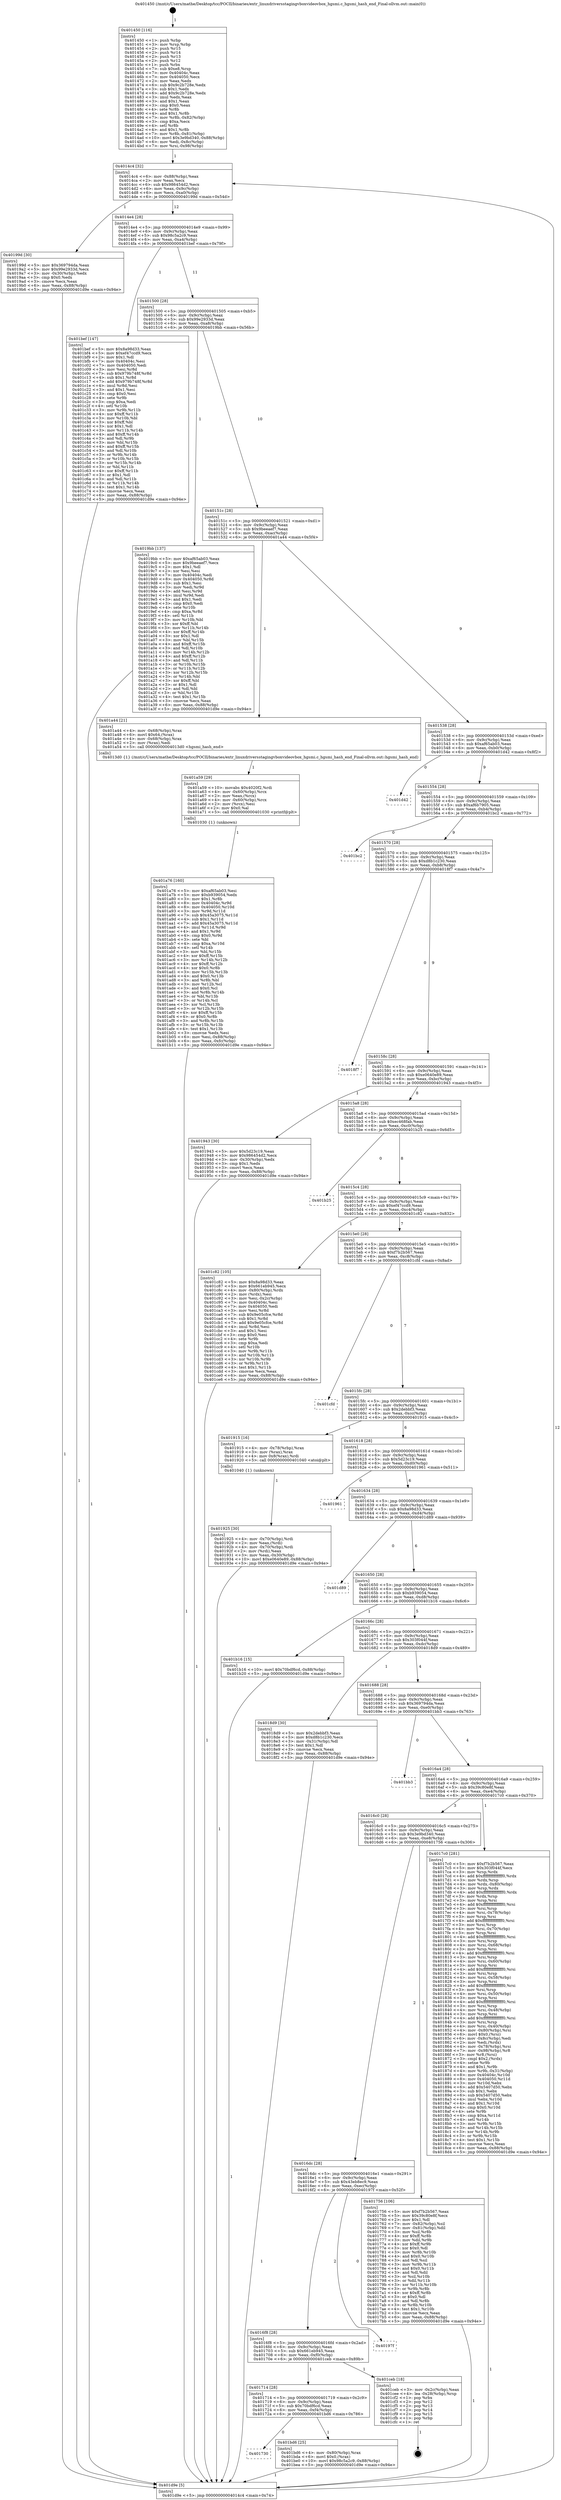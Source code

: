 digraph "0x401450" {
  label = "0x401450 (/mnt/c/Users/mathe/Desktop/tcc/POCII/binaries/extr_linuxdriversstagingvboxvideovbox_hgsmi.c_hgsmi_hash_end_Final-ollvm.out::main(0))"
  labelloc = "t"
  node[shape=record]

  Entry [label="",width=0.3,height=0.3,shape=circle,fillcolor=black,style=filled]
  "0x4014c4" [label="{
     0x4014c4 [32]\l
     | [instrs]\l
     &nbsp;&nbsp;0x4014c4 \<+6\>: mov -0x88(%rbp),%eax\l
     &nbsp;&nbsp;0x4014ca \<+2\>: mov %eax,%ecx\l
     &nbsp;&nbsp;0x4014cc \<+6\>: sub $0x986454d2,%ecx\l
     &nbsp;&nbsp;0x4014d2 \<+6\>: mov %eax,-0x9c(%rbp)\l
     &nbsp;&nbsp;0x4014d8 \<+6\>: mov %ecx,-0xa0(%rbp)\l
     &nbsp;&nbsp;0x4014de \<+6\>: je 000000000040199d \<main+0x54d\>\l
  }"]
  "0x40199d" [label="{
     0x40199d [30]\l
     | [instrs]\l
     &nbsp;&nbsp;0x40199d \<+5\>: mov $0x369794da,%eax\l
     &nbsp;&nbsp;0x4019a2 \<+5\>: mov $0x99e2933d,%ecx\l
     &nbsp;&nbsp;0x4019a7 \<+3\>: mov -0x30(%rbp),%edx\l
     &nbsp;&nbsp;0x4019aa \<+3\>: cmp $0x0,%edx\l
     &nbsp;&nbsp;0x4019ad \<+3\>: cmove %ecx,%eax\l
     &nbsp;&nbsp;0x4019b0 \<+6\>: mov %eax,-0x88(%rbp)\l
     &nbsp;&nbsp;0x4019b6 \<+5\>: jmp 0000000000401d9e \<main+0x94e\>\l
  }"]
  "0x4014e4" [label="{
     0x4014e4 [28]\l
     | [instrs]\l
     &nbsp;&nbsp;0x4014e4 \<+5\>: jmp 00000000004014e9 \<main+0x99\>\l
     &nbsp;&nbsp;0x4014e9 \<+6\>: mov -0x9c(%rbp),%eax\l
     &nbsp;&nbsp;0x4014ef \<+5\>: sub $0x98c5a2c9,%eax\l
     &nbsp;&nbsp;0x4014f4 \<+6\>: mov %eax,-0xa4(%rbp)\l
     &nbsp;&nbsp;0x4014fa \<+6\>: je 0000000000401bef \<main+0x79f\>\l
  }"]
  Exit [label="",width=0.3,height=0.3,shape=circle,fillcolor=black,style=filled,peripheries=2]
  "0x401bef" [label="{
     0x401bef [147]\l
     | [instrs]\l
     &nbsp;&nbsp;0x401bef \<+5\>: mov $0x8a98d33,%eax\l
     &nbsp;&nbsp;0x401bf4 \<+5\>: mov $0xef47ccd9,%ecx\l
     &nbsp;&nbsp;0x401bf9 \<+2\>: mov $0x1,%dl\l
     &nbsp;&nbsp;0x401bfb \<+7\>: mov 0x40404c,%esi\l
     &nbsp;&nbsp;0x401c02 \<+7\>: mov 0x404050,%edi\l
     &nbsp;&nbsp;0x401c09 \<+3\>: mov %esi,%r8d\l
     &nbsp;&nbsp;0x401c0c \<+7\>: sub $0x979b748f,%r8d\l
     &nbsp;&nbsp;0x401c13 \<+4\>: sub $0x1,%r8d\l
     &nbsp;&nbsp;0x401c17 \<+7\>: add $0x979b748f,%r8d\l
     &nbsp;&nbsp;0x401c1e \<+4\>: imul %r8d,%esi\l
     &nbsp;&nbsp;0x401c22 \<+3\>: and $0x1,%esi\l
     &nbsp;&nbsp;0x401c25 \<+3\>: cmp $0x0,%esi\l
     &nbsp;&nbsp;0x401c28 \<+4\>: sete %r9b\l
     &nbsp;&nbsp;0x401c2c \<+3\>: cmp $0xa,%edi\l
     &nbsp;&nbsp;0x401c2f \<+4\>: setl %r10b\l
     &nbsp;&nbsp;0x401c33 \<+3\>: mov %r9b,%r11b\l
     &nbsp;&nbsp;0x401c36 \<+4\>: xor $0xff,%r11b\l
     &nbsp;&nbsp;0x401c3a \<+3\>: mov %r10b,%bl\l
     &nbsp;&nbsp;0x401c3d \<+3\>: xor $0xff,%bl\l
     &nbsp;&nbsp;0x401c40 \<+3\>: xor $0x1,%dl\l
     &nbsp;&nbsp;0x401c43 \<+3\>: mov %r11b,%r14b\l
     &nbsp;&nbsp;0x401c46 \<+4\>: and $0xff,%r14b\l
     &nbsp;&nbsp;0x401c4a \<+3\>: and %dl,%r9b\l
     &nbsp;&nbsp;0x401c4d \<+3\>: mov %bl,%r15b\l
     &nbsp;&nbsp;0x401c50 \<+4\>: and $0xff,%r15b\l
     &nbsp;&nbsp;0x401c54 \<+3\>: and %dl,%r10b\l
     &nbsp;&nbsp;0x401c57 \<+3\>: or %r9b,%r14b\l
     &nbsp;&nbsp;0x401c5a \<+3\>: or %r10b,%r15b\l
     &nbsp;&nbsp;0x401c5d \<+3\>: xor %r15b,%r14b\l
     &nbsp;&nbsp;0x401c60 \<+3\>: or %bl,%r11b\l
     &nbsp;&nbsp;0x401c63 \<+4\>: xor $0xff,%r11b\l
     &nbsp;&nbsp;0x401c67 \<+3\>: or $0x1,%dl\l
     &nbsp;&nbsp;0x401c6a \<+3\>: and %dl,%r11b\l
     &nbsp;&nbsp;0x401c6d \<+3\>: or %r11b,%r14b\l
     &nbsp;&nbsp;0x401c70 \<+4\>: test $0x1,%r14b\l
     &nbsp;&nbsp;0x401c74 \<+3\>: cmovne %ecx,%eax\l
     &nbsp;&nbsp;0x401c77 \<+6\>: mov %eax,-0x88(%rbp)\l
     &nbsp;&nbsp;0x401c7d \<+5\>: jmp 0000000000401d9e \<main+0x94e\>\l
  }"]
  "0x401500" [label="{
     0x401500 [28]\l
     | [instrs]\l
     &nbsp;&nbsp;0x401500 \<+5\>: jmp 0000000000401505 \<main+0xb5\>\l
     &nbsp;&nbsp;0x401505 \<+6\>: mov -0x9c(%rbp),%eax\l
     &nbsp;&nbsp;0x40150b \<+5\>: sub $0x99e2933d,%eax\l
     &nbsp;&nbsp;0x401510 \<+6\>: mov %eax,-0xa8(%rbp)\l
     &nbsp;&nbsp;0x401516 \<+6\>: je 00000000004019bb \<main+0x56b\>\l
  }"]
  "0x401730" [label="{
     0x401730\l
  }", style=dashed]
  "0x4019bb" [label="{
     0x4019bb [137]\l
     | [instrs]\l
     &nbsp;&nbsp;0x4019bb \<+5\>: mov $0xaf65ab03,%eax\l
     &nbsp;&nbsp;0x4019c0 \<+5\>: mov $0x9beeaef7,%ecx\l
     &nbsp;&nbsp;0x4019c5 \<+2\>: mov $0x1,%dl\l
     &nbsp;&nbsp;0x4019c7 \<+2\>: xor %esi,%esi\l
     &nbsp;&nbsp;0x4019c9 \<+7\>: mov 0x40404c,%edi\l
     &nbsp;&nbsp;0x4019d0 \<+8\>: mov 0x404050,%r8d\l
     &nbsp;&nbsp;0x4019d8 \<+3\>: sub $0x1,%esi\l
     &nbsp;&nbsp;0x4019db \<+3\>: mov %edi,%r9d\l
     &nbsp;&nbsp;0x4019de \<+3\>: add %esi,%r9d\l
     &nbsp;&nbsp;0x4019e1 \<+4\>: imul %r9d,%edi\l
     &nbsp;&nbsp;0x4019e5 \<+3\>: and $0x1,%edi\l
     &nbsp;&nbsp;0x4019e8 \<+3\>: cmp $0x0,%edi\l
     &nbsp;&nbsp;0x4019eb \<+4\>: sete %r10b\l
     &nbsp;&nbsp;0x4019ef \<+4\>: cmp $0xa,%r8d\l
     &nbsp;&nbsp;0x4019f3 \<+4\>: setl %r11b\l
     &nbsp;&nbsp;0x4019f7 \<+3\>: mov %r10b,%bl\l
     &nbsp;&nbsp;0x4019fa \<+3\>: xor $0xff,%bl\l
     &nbsp;&nbsp;0x4019fd \<+3\>: mov %r11b,%r14b\l
     &nbsp;&nbsp;0x401a00 \<+4\>: xor $0xff,%r14b\l
     &nbsp;&nbsp;0x401a04 \<+3\>: xor $0x1,%dl\l
     &nbsp;&nbsp;0x401a07 \<+3\>: mov %bl,%r15b\l
     &nbsp;&nbsp;0x401a0a \<+4\>: and $0xff,%r15b\l
     &nbsp;&nbsp;0x401a0e \<+3\>: and %dl,%r10b\l
     &nbsp;&nbsp;0x401a11 \<+3\>: mov %r14b,%r12b\l
     &nbsp;&nbsp;0x401a14 \<+4\>: and $0xff,%r12b\l
     &nbsp;&nbsp;0x401a18 \<+3\>: and %dl,%r11b\l
     &nbsp;&nbsp;0x401a1b \<+3\>: or %r10b,%r15b\l
     &nbsp;&nbsp;0x401a1e \<+3\>: or %r11b,%r12b\l
     &nbsp;&nbsp;0x401a21 \<+3\>: xor %r12b,%r15b\l
     &nbsp;&nbsp;0x401a24 \<+3\>: or %r14b,%bl\l
     &nbsp;&nbsp;0x401a27 \<+3\>: xor $0xff,%bl\l
     &nbsp;&nbsp;0x401a2a \<+3\>: or $0x1,%dl\l
     &nbsp;&nbsp;0x401a2d \<+2\>: and %dl,%bl\l
     &nbsp;&nbsp;0x401a2f \<+3\>: or %bl,%r15b\l
     &nbsp;&nbsp;0x401a32 \<+4\>: test $0x1,%r15b\l
     &nbsp;&nbsp;0x401a36 \<+3\>: cmovne %ecx,%eax\l
     &nbsp;&nbsp;0x401a39 \<+6\>: mov %eax,-0x88(%rbp)\l
     &nbsp;&nbsp;0x401a3f \<+5\>: jmp 0000000000401d9e \<main+0x94e\>\l
  }"]
  "0x40151c" [label="{
     0x40151c [28]\l
     | [instrs]\l
     &nbsp;&nbsp;0x40151c \<+5\>: jmp 0000000000401521 \<main+0xd1\>\l
     &nbsp;&nbsp;0x401521 \<+6\>: mov -0x9c(%rbp),%eax\l
     &nbsp;&nbsp;0x401527 \<+5\>: sub $0x9beeaef7,%eax\l
     &nbsp;&nbsp;0x40152c \<+6\>: mov %eax,-0xac(%rbp)\l
     &nbsp;&nbsp;0x401532 \<+6\>: je 0000000000401a44 \<main+0x5f4\>\l
  }"]
  "0x401bd6" [label="{
     0x401bd6 [25]\l
     | [instrs]\l
     &nbsp;&nbsp;0x401bd6 \<+4\>: mov -0x80(%rbp),%rax\l
     &nbsp;&nbsp;0x401bda \<+6\>: movl $0x0,(%rax)\l
     &nbsp;&nbsp;0x401be0 \<+10\>: movl $0x98c5a2c9,-0x88(%rbp)\l
     &nbsp;&nbsp;0x401bea \<+5\>: jmp 0000000000401d9e \<main+0x94e\>\l
  }"]
  "0x401a44" [label="{
     0x401a44 [21]\l
     | [instrs]\l
     &nbsp;&nbsp;0x401a44 \<+4\>: mov -0x68(%rbp),%rax\l
     &nbsp;&nbsp;0x401a48 \<+6\>: movl $0x64,(%rax)\l
     &nbsp;&nbsp;0x401a4e \<+4\>: mov -0x68(%rbp),%rax\l
     &nbsp;&nbsp;0x401a52 \<+2\>: mov (%rax),%edi\l
     &nbsp;&nbsp;0x401a54 \<+5\>: call 00000000004013d0 \<hgsmi_hash_end\>\l
     | [calls]\l
     &nbsp;&nbsp;0x4013d0 \{1\} (/mnt/c/Users/mathe/Desktop/tcc/POCII/binaries/extr_linuxdriversstagingvboxvideovbox_hgsmi.c_hgsmi_hash_end_Final-ollvm.out::hgsmi_hash_end)\l
  }"]
  "0x401538" [label="{
     0x401538 [28]\l
     | [instrs]\l
     &nbsp;&nbsp;0x401538 \<+5\>: jmp 000000000040153d \<main+0xed\>\l
     &nbsp;&nbsp;0x40153d \<+6\>: mov -0x9c(%rbp),%eax\l
     &nbsp;&nbsp;0x401543 \<+5\>: sub $0xaf65ab03,%eax\l
     &nbsp;&nbsp;0x401548 \<+6\>: mov %eax,-0xb0(%rbp)\l
     &nbsp;&nbsp;0x40154e \<+6\>: je 0000000000401d42 \<main+0x8f2\>\l
  }"]
  "0x401714" [label="{
     0x401714 [28]\l
     | [instrs]\l
     &nbsp;&nbsp;0x401714 \<+5\>: jmp 0000000000401719 \<main+0x2c9\>\l
     &nbsp;&nbsp;0x401719 \<+6\>: mov -0x9c(%rbp),%eax\l
     &nbsp;&nbsp;0x40171f \<+5\>: sub $0x70bdf6cd,%eax\l
     &nbsp;&nbsp;0x401724 \<+6\>: mov %eax,-0xf4(%rbp)\l
     &nbsp;&nbsp;0x40172a \<+6\>: je 0000000000401bd6 \<main+0x786\>\l
  }"]
  "0x401d42" [label="{
     0x401d42\l
  }", style=dashed]
  "0x401554" [label="{
     0x401554 [28]\l
     | [instrs]\l
     &nbsp;&nbsp;0x401554 \<+5\>: jmp 0000000000401559 \<main+0x109\>\l
     &nbsp;&nbsp;0x401559 \<+6\>: mov -0x9c(%rbp),%eax\l
     &nbsp;&nbsp;0x40155f \<+5\>: sub $0xaf6b7905,%eax\l
     &nbsp;&nbsp;0x401564 \<+6\>: mov %eax,-0xb4(%rbp)\l
     &nbsp;&nbsp;0x40156a \<+6\>: je 0000000000401bc2 \<main+0x772\>\l
  }"]
  "0x401ceb" [label="{
     0x401ceb [18]\l
     | [instrs]\l
     &nbsp;&nbsp;0x401ceb \<+3\>: mov -0x2c(%rbp),%eax\l
     &nbsp;&nbsp;0x401cee \<+4\>: lea -0x28(%rbp),%rsp\l
     &nbsp;&nbsp;0x401cf2 \<+1\>: pop %rbx\l
     &nbsp;&nbsp;0x401cf3 \<+2\>: pop %r12\l
     &nbsp;&nbsp;0x401cf5 \<+2\>: pop %r13\l
     &nbsp;&nbsp;0x401cf7 \<+2\>: pop %r14\l
     &nbsp;&nbsp;0x401cf9 \<+2\>: pop %r15\l
     &nbsp;&nbsp;0x401cfb \<+1\>: pop %rbp\l
     &nbsp;&nbsp;0x401cfc \<+1\>: ret\l
  }"]
  "0x401bc2" [label="{
     0x401bc2\l
  }", style=dashed]
  "0x401570" [label="{
     0x401570 [28]\l
     | [instrs]\l
     &nbsp;&nbsp;0x401570 \<+5\>: jmp 0000000000401575 \<main+0x125\>\l
     &nbsp;&nbsp;0x401575 \<+6\>: mov -0x9c(%rbp),%eax\l
     &nbsp;&nbsp;0x40157b \<+5\>: sub $0xd8b1c230,%eax\l
     &nbsp;&nbsp;0x401580 \<+6\>: mov %eax,-0xb8(%rbp)\l
     &nbsp;&nbsp;0x401586 \<+6\>: je 00000000004018f7 \<main+0x4a7\>\l
  }"]
  "0x4016f8" [label="{
     0x4016f8 [28]\l
     | [instrs]\l
     &nbsp;&nbsp;0x4016f8 \<+5\>: jmp 00000000004016fd \<main+0x2ad\>\l
     &nbsp;&nbsp;0x4016fd \<+6\>: mov -0x9c(%rbp),%eax\l
     &nbsp;&nbsp;0x401703 \<+5\>: sub $0x661eb945,%eax\l
     &nbsp;&nbsp;0x401708 \<+6\>: mov %eax,-0xf0(%rbp)\l
     &nbsp;&nbsp;0x40170e \<+6\>: je 0000000000401ceb \<main+0x89b\>\l
  }"]
  "0x4018f7" [label="{
     0x4018f7\l
  }", style=dashed]
  "0x40158c" [label="{
     0x40158c [28]\l
     | [instrs]\l
     &nbsp;&nbsp;0x40158c \<+5\>: jmp 0000000000401591 \<main+0x141\>\l
     &nbsp;&nbsp;0x401591 \<+6\>: mov -0x9c(%rbp),%eax\l
     &nbsp;&nbsp;0x401597 \<+5\>: sub $0xe0640e89,%eax\l
     &nbsp;&nbsp;0x40159c \<+6\>: mov %eax,-0xbc(%rbp)\l
     &nbsp;&nbsp;0x4015a2 \<+6\>: je 0000000000401943 \<main+0x4f3\>\l
  }"]
  "0x40197f" [label="{
     0x40197f\l
  }", style=dashed]
  "0x401943" [label="{
     0x401943 [30]\l
     | [instrs]\l
     &nbsp;&nbsp;0x401943 \<+5\>: mov $0x5d23c19,%eax\l
     &nbsp;&nbsp;0x401948 \<+5\>: mov $0x986454d2,%ecx\l
     &nbsp;&nbsp;0x40194d \<+3\>: mov -0x30(%rbp),%edx\l
     &nbsp;&nbsp;0x401950 \<+3\>: cmp $0x1,%edx\l
     &nbsp;&nbsp;0x401953 \<+3\>: cmovl %ecx,%eax\l
     &nbsp;&nbsp;0x401956 \<+6\>: mov %eax,-0x88(%rbp)\l
     &nbsp;&nbsp;0x40195c \<+5\>: jmp 0000000000401d9e \<main+0x94e\>\l
  }"]
  "0x4015a8" [label="{
     0x4015a8 [28]\l
     | [instrs]\l
     &nbsp;&nbsp;0x4015a8 \<+5\>: jmp 00000000004015ad \<main+0x15d\>\l
     &nbsp;&nbsp;0x4015ad \<+6\>: mov -0x9c(%rbp),%eax\l
     &nbsp;&nbsp;0x4015b3 \<+5\>: sub $0xec468fab,%eax\l
     &nbsp;&nbsp;0x4015b8 \<+6\>: mov %eax,-0xc0(%rbp)\l
     &nbsp;&nbsp;0x4015be \<+6\>: je 0000000000401b25 \<main+0x6d5\>\l
  }"]
  "0x401a76" [label="{
     0x401a76 [160]\l
     | [instrs]\l
     &nbsp;&nbsp;0x401a76 \<+5\>: mov $0xaf65ab03,%esi\l
     &nbsp;&nbsp;0x401a7b \<+5\>: mov $0xb939054,%edx\l
     &nbsp;&nbsp;0x401a80 \<+3\>: mov $0x1,%r8b\l
     &nbsp;&nbsp;0x401a83 \<+8\>: mov 0x40404c,%r9d\l
     &nbsp;&nbsp;0x401a8b \<+8\>: mov 0x404050,%r10d\l
     &nbsp;&nbsp;0x401a93 \<+3\>: mov %r9d,%r11d\l
     &nbsp;&nbsp;0x401a96 \<+7\>: sub $0x45a3075,%r11d\l
     &nbsp;&nbsp;0x401a9d \<+4\>: sub $0x1,%r11d\l
     &nbsp;&nbsp;0x401aa1 \<+7\>: add $0x45a3075,%r11d\l
     &nbsp;&nbsp;0x401aa8 \<+4\>: imul %r11d,%r9d\l
     &nbsp;&nbsp;0x401aac \<+4\>: and $0x1,%r9d\l
     &nbsp;&nbsp;0x401ab0 \<+4\>: cmp $0x0,%r9d\l
     &nbsp;&nbsp;0x401ab4 \<+3\>: sete %bl\l
     &nbsp;&nbsp;0x401ab7 \<+4\>: cmp $0xa,%r10d\l
     &nbsp;&nbsp;0x401abb \<+4\>: setl %r14b\l
     &nbsp;&nbsp;0x401abf \<+3\>: mov %bl,%r15b\l
     &nbsp;&nbsp;0x401ac2 \<+4\>: xor $0xff,%r15b\l
     &nbsp;&nbsp;0x401ac6 \<+3\>: mov %r14b,%r12b\l
     &nbsp;&nbsp;0x401ac9 \<+4\>: xor $0xff,%r12b\l
     &nbsp;&nbsp;0x401acd \<+4\>: xor $0x0,%r8b\l
     &nbsp;&nbsp;0x401ad1 \<+3\>: mov %r15b,%r13b\l
     &nbsp;&nbsp;0x401ad4 \<+4\>: and $0x0,%r13b\l
     &nbsp;&nbsp;0x401ad8 \<+3\>: and %r8b,%bl\l
     &nbsp;&nbsp;0x401adb \<+3\>: mov %r12b,%cl\l
     &nbsp;&nbsp;0x401ade \<+3\>: and $0x0,%cl\l
     &nbsp;&nbsp;0x401ae1 \<+3\>: and %r8b,%r14b\l
     &nbsp;&nbsp;0x401ae4 \<+3\>: or %bl,%r13b\l
     &nbsp;&nbsp;0x401ae7 \<+3\>: or %r14b,%cl\l
     &nbsp;&nbsp;0x401aea \<+3\>: xor %cl,%r13b\l
     &nbsp;&nbsp;0x401aed \<+3\>: or %r12b,%r15b\l
     &nbsp;&nbsp;0x401af0 \<+4\>: xor $0xff,%r15b\l
     &nbsp;&nbsp;0x401af4 \<+4\>: or $0x0,%r8b\l
     &nbsp;&nbsp;0x401af8 \<+3\>: and %r8b,%r15b\l
     &nbsp;&nbsp;0x401afb \<+3\>: or %r15b,%r13b\l
     &nbsp;&nbsp;0x401afe \<+4\>: test $0x1,%r13b\l
     &nbsp;&nbsp;0x401b02 \<+3\>: cmovne %edx,%esi\l
     &nbsp;&nbsp;0x401b05 \<+6\>: mov %esi,-0x88(%rbp)\l
     &nbsp;&nbsp;0x401b0b \<+6\>: mov %eax,-0xfc(%rbp)\l
     &nbsp;&nbsp;0x401b11 \<+5\>: jmp 0000000000401d9e \<main+0x94e\>\l
  }"]
  "0x401b25" [label="{
     0x401b25\l
  }", style=dashed]
  "0x4015c4" [label="{
     0x4015c4 [28]\l
     | [instrs]\l
     &nbsp;&nbsp;0x4015c4 \<+5\>: jmp 00000000004015c9 \<main+0x179\>\l
     &nbsp;&nbsp;0x4015c9 \<+6\>: mov -0x9c(%rbp),%eax\l
     &nbsp;&nbsp;0x4015cf \<+5\>: sub $0xef47ccd9,%eax\l
     &nbsp;&nbsp;0x4015d4 \<+6\>: mov %eax,-0xc4(%rbp)\l
     &nbsp;&nbsp;0x4015da \<+6\>: je 0000000000401c82 \<main+0x832\>\l
  }"]
  "0x401a59" [label="{
     0x401a59 [29]\l
     | [instrs]\l
     &nbsp;&nbsp;0x401a59 \<+10\>: movabs $0x4020f2,%rdi\l
     &nbsp;&nbsp;0x401a63 \<+4\>: mov -0x60(%rbp),%rcx\l
     &nbsp;&nbsp;0x401a67 \<+2\>: mov %eax,(%rcx)\l
     &nbsp;&nbsp;0x401a69 \<+4\>: mov -0x60(%rbp),%rcx\l
     &nbsp;&nbsp;0x401a6d \<+2\>: mov (%rcx),%esi\l
     &nbsp;&nbsp;0x401a6f \<+2\>: mov $0x0,%al\l
     &nbsp;&nbsp;0x401a71 \<+5\>: call 0000000000401030 \<printf@plt\>\l
     | [calls]\l
     &nbsp;&nbsp;0x401030 \{1\} (unknown)\l
  }"]
  "0x401c82" [label="{
     0x401c82 [105]\l
     | [instrs]\l
     &nbsp;&nbsp;0x401c82 \<+5\>: mov $0x8a98d33,%eax\l
     &nbsp;&nbsp;0x401c87 \<+5\>: mov $0x661eb945,%ecx\l
     &nbsp;&nbsp;0x401c8c \<+4\>: mov -0x80(%rbp),%rdx\l
     &nbsp;&nbsp;0x401c90 \<+2\>: mov (%rdx),%esi\l
     &nbsp;&nbsp;0x401c92 \<+3\>: mov %esi,-0x2c(%rbp)\l
     &nbsp;&nbsp;0x401c95 \<+7\>: mov 0x40404c,%esi\l
     &nbsp;&nbsp;0x401c9c \<+7\>: mov 0x404050,%edi\l
     &nbsp;&nbsp;0x401ca3 \<+3\>: mov %esi,%r8d\l
     &nbsp;&nbsp;0x401ca6 \<+7\>: sub $0x9e05cfce,%r8d\l
     &nbsp;&nbsp;0x401cad \<+4\>: sub $0x1,%r8d\l
     &nbsp;&nbsp;0x401cb1 \<+7\>: add $0x9e05cfce,%r8d\l
     &nbsp;&nbsp;0x401cb8 \<+4\>: imul %r8d,%esi\l
     &nbsp;&nbsp;0x401cbc \<+3\>: and $0x1,%esi\l
     &nbsp;&nbsp;0x401cbf \<+3\>: cmp $0x0,%esi\l
     &nbsp;&nbsp;0x401cc2 \<+4\>: sete %r9b\l
     &nbsp;&nbsp;0x401cc6 \<+3\>: cmp $0xa,%edi\l
     &nbsp;&nbsp;0x401cc9 \<+4\>: setl %r10b\l
     &nbsp;&nbsp;0x401ccd \<+3\>: mov %r9b,%r11b\l
     &nbsp;&nbsp;0x401cd0 \<+3\>: and %r10b,%r11b\l
     &nbsp;&nbsp;0x401cd3 \<+3\>: xor %r10b,%r9b\l
     &nbsp;&nbsp;0x401cd6 \<+3\>: or %r9b,%r11b\l
     &nbsp;&nbsp;0x401cd9 \<+4\>: test $0x1,%r11b\l
     &nbsp;&nbsp;0x401cdd \<+3\>: cmovne %ecx,%eax\l
     &nbsp;&nbsp;0x401ce0 \<+6\>: mov %eax,-0x88(%rbp)\l
     &nbsp;&nbsp;0x401ce6 \<+5\>: jmp 0000000000401d9e \<main+0x94e\>\l
  }"]
  "0x4015e0" [label="{
     0x4015e0 [28]\l
     | [instrs]\l
     &nbsp;&nbsp;0x4015e0 \<+5\>: jmp 00000000004015e5 \<main+0x195\>\l
     &nbsp;&nbsp;0x4015e5 \<+6\>: mov -0x9c(%rbp),%eax\l
     &nbsp;&nbsp;0x4015eb \<+5\>: sub $0xf7b2b567,%eax\l
     &nbsp;&nbsp;0x4015f0 \<+6\>: mov %eax,-0xc8(%rbp)\l
     &nbsp;&nbsp;0x4015f6 \<+6\>: je 0000000000401cfd \<main+0x8ad\>\l
  }"]
  "0x401925" [label="{
     0x401925 [30]\l
     | [instrs]\l
     &nbsp;&nbsp;0x401925 \<+4\>: mov -0x70(%rbp),%rdi\l
     &nbsp;&nbsp;0x401929 \<+2\>: mov %eax,(%rdi)\l
     &nbsp;&nbsp;0x40192b \<+4\>: mov -0x70(%rbp),%rdi\l
     &nbsp;&nbsp;0x40192f \<+2\>: mov (%rdi),%eax\l
     &nbsp;&nbsp;0x401931 \<+3\>: mov %eax,-0x30(%rbp)\l
     &nbsp;&nbsp;0x401934 \<+10\>: movl $0xe0640e89,-0x88(%rbp)\l
     &nbsp;&nbsp;0x40193e \<+5\>: jmp 0000000000401d9e \<main+0x94e\>\l
  }"]
  "0x401cfd" [label="{
     0x401cfd\l
  }", style=dashed]
  "0x4015fc" [label="{
     0x4015fc [28]\l
     | [instrs]\l
     &nbsp;&nbsp;0x4015fc \<+5\>: jmp 0000000000401601 \<main+0x1b1\>\l
     &nbsp;&nbsp;0x401601 \<+6\>: mov -0x9c(%rbp),%eax\l
     &nbsp;&nbsp;0x401607 \<+5\>: sub $0x2debbf3,%eax\l
     &nbsp;&nbsp;0x40160c \<+6\>: mov %eax,-0xcc(%rbp)\l
     &nbsp;&nbsp;0x401612 \<+6\>: je 0000000000401915 \<main+0x4c5\>\l
  }"]
  "0x401450" [label="{
     0x401450 [116]\l
     | [instrs]\l
     &nbsp;&nbsp;0x401450 \<+1\>: push %rbp\l
     &nbsp;&nbsp;0x401451 \<+3\>: mov %rsp,%rbp\l
     &nbsp;&nbsp;0x401454 \<+2\>: push %r15\l
     &nbsp;&nbsp;0x401456 \<+2\>: push %r14\l
     &nbsp;&nbsp;0x401458 \<+2\>: push %r13\l
     &nbsp;&nbsp;0x40145a \<+2\>: push %r12\l
     &nbsp;&nbsp;0x40145c \<+1\>: push %rbx\l
     &nbsp;&nbsp;0x40145d \<+7\>: sub $0xe8,%rsp\l
     &nbsp;&nbsp;0x401464 \<+7\>: mov 0x40404c,%eax\l
     &nbsp;&nbsp;0x40146b \<+7\>: mov 0x404050,%ecx\l
     &nbsp;&nbsp;0x401472 \<+2\>: mov %eax,%edx\l
     &nbsp;&nbsp;0x401474 \<+6\>: sub $0x9c2b728e,%edx\l
     &nbsp;&nbsp;0x40147a \<+3\>: sub $0x1,%edx\l
     &nbsp;&nbsp;0x40147d \<+6\>: add $0x9c2b728e,%edx\l
     &nbsp;&nbsp;0x401483 \<+3\>: imul %edx,%eax\l
     &nbsp;&nbsp;0x401486 \<+3\>: and $0x1,%eax\l
     &nbsp;&nbsp;0x401489 \<+3\>: cmp $0x0,%eax\l
     &nbsp;&nbsp;0x40148c \<+4\>: sete %r8b\l
     &nbsp;&nbsp;0x401490 \<+4\>: and $0x1,%r8b\l
     &nbsp;&nbsp;0x401494 \<+7\>: mov %r8b,-0x82(%rbp)\l
     &nbsp;&nbsp;0x40149b \<+3\>: cmp $0xa,%ecx\l
     &nbsp;&nbsp;0x40149e \<+4\>: setl %r8b\l
     &nbsp;&nbsp;0x4014a2 \<+4\>: and $0x1,%r8b\l
     &nbsp;&nbsp;0x4014a6 \<+7\>: mov %r8b,-0x81(%rbp)\l
     &nbsp;&nbsp;0x4014ad \<+10\>: movl $0x3e9bd340,-0x88(%rbp)\l
     &nbsp;&nbsp;0x4014b7 \<+6\>: mov %edi,-0x8c(%rbp)\l
     &nbsp;&nbsp;0x4014bd \<+7\>: mov %rsi,-0x98(%rbp)\l
  }"]
  "0x401915" [label="{
     0x401915 [16]\l
     | [instrs]\l
     &nbsp;&nbsp;0x401915 \<+4\>: mov -0x78(%rbp),%rax\l
     &nbsp;&nbsp;0x401919 \<+3\>: mov (%rax),%rax\l
     &nbsp;&nbsp;0x40191c \<+4\>: mov 0x8(%rax),%rdi\l
     &nbsp;&nbsp;0x401920 \<+5\>: call 0000000000401040 \<atoi@plt\>\l
     | [calls]\l
     &nbsp;&nbsp;0x401040 \{1\} (unknown)\l
  }"]
  "0x401618" [label="{
     0x401618 [28]\l
     | [instrs]\l
     &nbsp;&nbsp;0x401618 \<+5\>: jmp 000000000040161d \<main+0x1cd\>\l
     &nbsp;&nbsp;0x40161d \<+6\>: mov -0x9c(%rbp),%eax\l
     &nbsp;&nbsp;0x401623 \<+5\>: sub $0x5d23c19,%eax\l
     &nbsp;&nbsp;0x401628 \<+6\>: mov %eax,-0xd0(%rbp)\l
     &nbsp;&nbsp;0x40162e \<+6\>: je 0000000000401961 \<main+0x511\>\l
  }"]
  "0x401d9e" [label="{
     0x401d9e [5]\l
     | [instrs]\l
     &nbsp;&nbsp;0x401d9e \<+5\>: jmp 00000000004014c4 \<main+0x74\>\l
  }"]
  "0x401961" [label="{
     0x401961\l
  }", style=dashed]
  "0x401634" [label="{
     0x401634 [28]\l
     | [instrs]\l
     &nbsp;&nbsp;0x401634 \<+5\>: jmp 0000000000401639 \<main+0x1e9\>\l
     &nbsp;&nbsp;0x401639 \<+6\>: mov -0x9c(%rbp),%eax\l
     &nbsp;&nbsp;0x40163f \<+5\>: sub $0x8a98d33,%eax\l
     &nbsp;&nbsp;0x401644 \<+6\>: mov %eax,-0xd4(%rbp)\l
     &nbsp;&nbsp;0x40164a \<+6\>: je 0000000000401d89 \<main+0x939\>\l
  }"]
  "0x4016dc" [label="{
     0x4016dc [28]\l
     | [instrs]\l
     &nbsp;&nbsp;0x4016dc \<+5\>: jmp 00000000004016e1 \<main+0x291\>\l
     &nbsp;&nbsp;0x4016e1 \<+6\>: mov -0x9c(%rbp),%eax\l
     &nbsp;&nbsp;0x4016e7 \<+5\>: sub $0x43eb8ec9,%eax\l
     &nbsp;&nbsp;0x4016ec \<+6\>: mov %eax,-0xec(%rbp)\l
     &nbsp;&nbsp;0x4016f2 \<+6\>: je 000000000040197f \<main+0x52f\>\l
  }"]
  "0x401d89" [label="{
     0x401d89\l
  }", style=dashed]
  "0x401650" [label="{
     0x401650 [28]\l
     | [instrs]\l
     &nbsp;&nbsp;0x401650 \<+5\>: jmp 0000000000401655 \<main+0x205\>\l
     &nbsp;&nbsp;0x401655 \<+6\>: mov -0x9c(%rbp),%eax\l
     &nbsp;&nbsp;0x40165b \<+5\>: sub $0xb939054,%eax\l
     &nbsp;&nbsp;0x401660 \<+6\>: mov %eax,-0xd8(%rbp)\l
     &nbsp;&nbsp;0x401666 \<+6\>: je 0000000000401b16 \<main+0x6c6\>\l
  }"]
  "0x401756" [label="{
     0x401756 [106]\l
     | [instrs]\l
     &nbsp;&nbsp;0x401756 \<+5\>: mov $0xf7b2b567,%eax\l
     &nbsp;&nbsp;0x40175b \<+5\>: mov $0x39c80e8f,%ecx\l
     &nbsp;&nbsp;0x401760 \<+2\>: mov $0x1,%dl\l
     &nbsp;&nbsp;0x401762 \<+7\>: mov -0x82(%rbp),%sil\l
     &nbsp;&nbsp;0x401769 \<+7\>: mov -0x81(%rbp),%dil\l
     &nbsp;&nbsp;0x401770 \<+3\>: mov %sil,%r8b\l
     &nbsp;&nbsp;0x401773 \<+4\>: xor $0xff,%r8b\l
     &nbsp;&nbsp;0x401777 \<+3\>: mov %dil,%r9b\l
     &nbsp;&nbsp;0x40177a \<+4\>: xor $0xff,%r9b\l
     &nbsp;&nbsp;0x40177e \<+3\>: xor $0x0,%dl\l
     &nbsp;&nbsp;0x401781 \<+3\>: mov %r8b,%r10b\l
     &nbsp;&nbsp;0x401784 \<+4\>: and $0x0,%r10b\l
     &nbsp;&nbsp;0x401788 \<+3\>: and %dl,%sil\l
     &nbsp;&nbsp;0x40178b \<+3\>: mov %r9b,%r11b\l
     &nbsp;&nbsp;0x40178e \<+4\>: and $0x0,%r11b\l
     &nbsp;&nbsp;0x401792 \<+3\>: and %dl,%dil\l
     &nbsp;&nbsp;0x401795 \<+3\>: or %sil,%r10b\l
     &nbsp;&nbsp;0x401798 \<+3\>: or %dil,%r11b\l
     &nbsp;&nbsp;0x40179b \<+3\>: xor %r11b,%r10b\l
     &nbsp;&nbsp;0x40179e \<+3\>: or %r9b,%r8b\l
     &nbsp;&nbsp;0x4017a1 \<+4\>: xor $0xff,%r8b\l
     &nbsp;&nbsp;0x4017a5 \<+3\>: or $0x0,%dl\l
     &nbsp;&nbsp;0x4017a8 \<+3\>: and %dl,%r8b\l
     &nbsp;&nbsp;0x4017ab \<+3\>: or %r8b,%r10b\l
     &nbsp;&nbsp;0x4017ae \<+4\>: test $0x1,%r10b\l
     &nbsp;&nbsp;0x4017b2 \<+3\>: cmovne %ecx,%eax\l
     &nbsp;&nbsp;0x4017b5 \<+6\>: mov %eax,-0x88(%rbp)\l
     &nbsp;&nbsp;0x4017bb \<+5\>: jmp 0000000000401d9e \<main+0x94e\>\l
  }"]
  "0x401b16" [label="{
     0x401b16 [15]\l
     | [instrs]\l
     &nbsp;&nbsp;0x401b16 \<+10\>: movl $0x70bdf6cd,-0x88(%rbp)\l
     &nbsp;&nbsp;0x401b20 \<+5\>: jmp 0000000000401d9e \<main+0x94e\>\l
  }"]
  "0x40166c" [label="{
     0x40166c [28]\l
     | [instrs]\l
     &nbsp;&nbsp;0x40166c \<+5\>: jmp 0000000000401671 \<main+0x221\>\l
     &nbsp;&nbsp;0x401671 \<+6\>: mov -0x9c(%rbp),%eax\l
     &nbsp;&nbsp;0x401677 \<+5\>: sub $0x303f044f,%eax\l
     &nbsp;&nbsp;0x40167c \<+6\>: mov %eax,-0xdc(%rbp)\l
     &nbsp;&nbsp;0x401682 \<+6\>: je 00000000004018d9 \<main+0x489\>\l
  }"]
  "0x4016c0" [label="{
     0x4016c0 [28]\l
     | [instrs]\l
     &nbsp;&nbsp;0x4016c0 \<+5\>: jmp 00000000004016c5 \<main+0x275\>\l
     &nbsp;&nbsp;0x4016c5 \<+6\>: mov -0x9c(%rbp),%eax\l
     &nbsp;&nbsp;0x4016cb \<+5\>: sub $0x3e9bd340,%eax\l
     &nbsp;&nbsp;0x4016d0 \<+6\>: mov %eax,-0xe8(%rbp)\l
     &nbsp;&nbsp;0x4016d6 \<+6\>: je 0000000000401756 \<main+0x306\>\l
  }"]
  "0x4018d9" [label="{
     0x4018d9 [30]\l
     | [instrs]\l
     &nbsp;&nbsp;0x4018d9 \<+5\>: mov $0x2debbf3,%eax\l
     &nbsp;&nbsp;0x4018de \<+5\>: mov $0xd8b1c230,%ecx\l
     &nbsp;&nbsp;0x4018e3 \<+3\>: mov -0x31(%rbp),%dl\l
     &nbsp;&nbsp;0x4018e6 \<+3\>: test $0x1,%dl\l
     &nbsp;&nbsp;0x4018e9 \<+3\>: cmovne %ecx,%eax\l
     &nbsp;&nbsp;0x4018ec \<+6\>: mov %eax,-0x88(%rbp)\l
     &nbsp;&nbsp;0x4018f2 \<+5\>: jmp 0000000000401d9e \<main+0x94e\>\l
  }"]
  "0x401688" [label="{
     0x401688 [28]\l
     | [instrs]\l
     &nbsp;&nbsp;0x401688 \<+5\>: jmp 000000000040168d \<main+0x23d\>\l
     &nbsp;&nbsp;0x40168d \<+6\>: mov -0x9c(%rbp),%eax\l
     &nbsp;&nbsp;0x401693 \<+5\>: sub $0x369794da,%eax\l
     &nbsp;&nbsp;0x401698 \<+6\>: mov %eax,-0xe0(%rbp)\l
     &nbsp;&nbsp;0x40169e \<+6\>: je 0000000000401bb3 \<main+0x763\>\l
  }"]
  "0x4017c0" [label="{
     0x4017c0 [281]\l
     | [instrs]\l
     &nbsp;&nbsp;0x4017c0 \<+5\>: mov $0xf7b2b567,%eax\l
     &nbsp;&nbsp;0x4017c5 \<+5\>: mov $0x303f044f,%ecx\l
     &nbsp;&nbsp;0x4017ca \<+3\>: mov %rsp,%rdx\l
     &nbsp;&nbsp;0x4017cd \<+4\>: add $0xfffffffffffffff0,%rdx\l
     &nbsp;&nbsp;0x4017d1 \<+3\>: mov %rdx,%rsp\l
     &nbsp;&nbsp;0x4017d4 \<+4\>: mov %rdx,-0x80(%rbp)\l
     &nbsp;&nbsp;0x4017d8 \<+3\>: mov %rsp,%rdx\l
     &nbsp;&nbsp;0x4017db \<+4\>: add $0xfffffffffffffff0,%rdx\l
     &nbsp;&nbsp;0x4017df \<+3\>: mov %rdx,%rsp\l
     &nbsp;&nbsp;0x4017e2 \<+3\>: mov %rsp,%rsi\l
     &nbsp;&nbsp;0x4017e5 \<+4\>: add $0xfffffffffffffff0,%rsi\l
     &nbsp;&nbsp;0x4017e9 \<+3\>: mov %rsi,%rsp\l
     &nbsp;&nbsp;0x4017ec \<+4\>: mov %rsi,-0x78(%rbp)\l
     &nbsp;&nbsp;0x4017f0 \<+3\>: mov %rsp,%rsi\l
     &nbsp;&nbsp;0x4017f3 \<+4\>: add $0xfffffffffffffff0,%rsi\l
     &nbsp;&nbsp;0x4017f7 \<+3\>: mov %rsi,%rsp\l
     &nbsp;&nbsp;0x4017fa \<+4\>: mov %rsi,-0x70(%rbp)\l
     &nbsp;&nbsp;0x4017fe \<+3\>: mov %rsp,%rsi\l
     &nbsp;&nbsp;0x401801 \<+4\>: add $0xfffffffffffffff0,%rsi\l
     &nbsp;&nbsp;0x401805 \<+3\>: mov %rsi,%rsp\l
     &nbsp;&nbsp;0x401808 \<+4\>: mov %rsi,-0x68(%rbp)\l
     &nbsp;&nbsp;0x40180c \<+3\>: mov %rsp,%rsi\l
     &nbsp;&nbsp;0x40180f \<+4\>: add $0xfffffffffffffff0,%rsi\l
     &nbsp;&nbsp;0x401813 \<+3\>: mov %rsi,%rsp\l
     &nbsp;&nbsp;0x401816 \<+4\>: mov %rsi,-0x60(%rbp)\l
     &nbsp;&nbsp;0x40181a \<+3\>: mov %rsp,%rsi\l
     &nbsp;&nbsp;0x40181d \<+4\>: add $0xfffffffffffffff0,%rsi\l
     &nbsp;&nbsp;0x401821 \<+3\>: mov %rsi,%rsp\l
     &nbsp;&nbsp;0x401824 \<+4\>: mov %rsi,-0x58(%rbp)\l
     &nbsp;&nbsp;0x401828 \<+3\>: mov %rsp,%rsi\l
     &nbsp;&nbsp;0x40182b \<+4\>: add $0xfffffffffffffff0,%rsi\l
     &nbsp;&nbsp;0x40182f \<+3\>: mov %rsi,%rsp\l
     &nbsp;&nbsp;0x401832 \<+4\>: mov %rsi,-0x50(%rbp)\l
     &nbsp;&nbsp;0x401836 \<+3\>: mov %rsp,%rsi\l
     &nbsp;&nbsp;0x401839 \<+4\>: add $0xfffffffffffffff0,%rsi\l
     &nbsp;&nbsp;0x40183d \<+3\>: mov %rsi,%rsp\l
     &nbsp;&nbsp;0x401840 \<+4\>: mov %rsi,-0x48(%rbp)\l
     &nbsp;&nbsp;0x401844 \<+3\>: mov %rsp,%rsi\l
     &nbsp;&nbsp;0x401847 \<+4\>: add $0xfffffffffffffff0,%rsi\l
     &nbsp;&nbsp;0x40184b \<+3\>: mov %rsi,%rsp\l
     &nbsp;&nbsp;0x40184e \<+4\>: mov %rsi,-0x40(%rbp)\l
     &nbsp;&nbsp;0x401852 \<+4\>: mov -0x80(%rbp),%rsi\l
     &nbsp;&nbsp;0x401856 \<+6\>: movl $0x0,(%rsi)\l
     &nbsp;&nbsp;0x40185c \<+6\>: mov -0x8c(%rbp),%edi\l
     &nbsp;&nbsp;0x401862 \<+2\>: mov %edi,(%rdx)\l
     &nbsp;&nbsp;0x401864 \<+4\>: mov -0x78(%rbp),%rsi\l
     &nbsp;&nbsp;0x401868 \<+7\>: mov -0x98(%rbp),%r8\l
     &nbsp;&nbsp;0x40186f \<+3\>: mov %r8,(%rsi)\l
     &nbsp;&nbsp;0x401872 \<+3\>: cmpl $0x2,(%rdx)\l
     &nbsp;&nbsp;0x401875 \<+4\>: setne %r9b\l
     &nbsp;&nbsp;0x401879 \<+4\>: and $0x1,%r9b\l
     &nbsp;&nbsp;0x40187d \<+4\>: mov %r9b,-0x31(%rbp)\l
     &nbsp;&nbsp;0x401881 \<+8\>: mov 0x40404c,%r10d\l
     &nbsp;&nbsp;0x401889 \<+8\>: mov 0x404050,%r11d\l
     &nbsp;&nbsp;0x401891 \<+3\>: mov %r10d,%ebx\l
     &nbsp;&nbsp;0x401894 \<+6\>: add $0x5407d50,%ebx\l
     &nbsp;&nbsp;0x40189a \<+3\>: sub $0x1,%ebx\l
     &nbsp;&nbsp;0x40189d \<+6\>: sub $0x5407d50,%ebx\l
     &nbsp;&nbsp;0x4018a3 \<+4\>: imul %ebx,%r10d\l
     &nbsp;&nbsp;0x4018a7 \<+4\>: and $0x1,%r10d\l
     &nbsp;&nbsp;0x4018ab \<+4\>: cmp $0x0,%r10d\l
     &nbsp;&nbsp;0x4018af \<+4\>: sete %r9b\l
     &nbsp;&nbsp;0x4018b3 \<+4\>: cmp $0xa,%r11d\l
     &nbsp;&nbsp;0x4018b7 \<+4\>: setl %r14b\l
     &nbsp;&nbsp;0x4018bb \<+3\>: mov %r9b,%r15b\l
     &nbsp;&nbsp;0x4018be \<+3\>: and %r14b,%r15b\l
     &nbsp;&nbsp;0x4018c1 \<+3\>: xor %r14b,%r9b\l
     &nbsp;&nbsp;0x4018c4 \<+3\>: or %r9b,%r15b\l
     &nbsp;&nbsp;0x4018c7 \<+4\>: test $0x1,%r15b\l
     &nbsp;&nbsp;0x4018cb \<+3\>: cmovne %ecx,%eax\l
     &nbsp;&nbsp;0x4018ce \<+6\>: mov %eax,-0x88(%rbp)\l
     &nbsp;&nbsp;0x4018d4 \<+5\>: jmp 0000000000401d9e \<main+0x94e\>\l
  }"]
  "0x401bb3" [label="{
     0x401bb3\l
  }", style=dashed]
  "0x4016a4" [label="{
     0x4016a4 [28]\l
     | [instrs]\l
     &nbsp;&nbsp;0x4016a4 \<+5\>: jmp 00000000004016a9 \<main+0x259\>\l
     &nbsp;&nbsp;0x4016a9 \<+6\>: mov -0x9c(%rbp),%eax\l
     &nbsp;&nbsp;0x4016af \<+5\>: sub $0x39c80e8f,%eax\l
     &nbsp;&nbsp;0x4016b4 \<+6\>: mov %eax,-0xe4(%rbp)\l
     &nbsp;&nbsp;0x4016ba \<+6\>: je 00000000004017c0 \<main+0x370\>\l
  }"]
  Entry -> "0x401450" [label=" 1"]
  "0x4014c4" -> "0x40199d" [label=" 1"]
  "0x4014c4" -> "0x4014e4" [label=" 12"]
  "0x401ceb" -> Exit [label=" 1"]
  "0x4014e4" -> "0x401bef" [label=" 1"]
  "0x4014e4" -> "0x401500" [label=" 11"]
  "0x401c82" -> "0x401d9e" [label=" 1"]
  "0x401500" -> "0x4019bb" [label=" 1"]
  "0x401500" -> "0x40151c" [label=" 10"]
  "0x401bef" -> "0x401d9e" [label=" 1"]
  "0x40151c" -> "0x401a44" [label=" 1"]
  "0x40151c" -> "0x401538" [label=" 9"]
  "0x401bd6" -> "0x401d9e" [label=" 1"]
  "0x401538" -> "0x401d42" [label=" 0"]
  "0x401538" -> "0x401554" [label=" 9"]
  "0x401714" -> "0x401bd6" [label=" 1"]
  "0x401554" -> "0x401bc2" [label=" 0"]
  "0x401554" -> "0x401570" [label=" 9"]
  "0x401714" -> "0x401730" [label=" 0"]
  "0x401570" -> "0x4018f7" [label=" 0"]
  "0x401570" -> "0x40158c" [label=" 9"]
  "0x4016f8" -> "0x401ceb" [label=" 1"]
  "0x40158c" -> "0x401943" [label=" 1"]
  "0x40158c" -> "0x4015a8" [label=" 8"]
  "0x4016f8" -> "0x401714" [label=" 1"]
  "0x4015a8" -> "0x401b25" [label=" 0"]
  "0x4015a8" -> "0x4015c4" [label=" 8"]
  "0x4016dc" -> "0x40197f" [label=" 0"]
  "0x4015c4" -> "0x401c82" [label=" 1"]
  "0x4015c4" -> "0x4015e0" [label=" 7"]
  "0x4016dc" -> "0x4016f8" [label=" 2"]
  "0x4015e0" -> "0x401cfd" [label=" 0"]
  "0x4015e0" -> "0x4015fc" [label=" 7"]
  "0x401b16" -> "0x401d9e" [label=" 1"]
  "0x4015fc" -> "0x401915" [label=" 1"]
  "0x4015fc" -> "0x401618" [label=" 6"]
  "0x401a59" -> "0x401a76" [label=" 1"]
  "0x401618" -> "0x401961" [label=" 0"]
  "0x401618" -> "0x401634" [label=" 6"]
  "0x401a44" -> "0x401a59" [label=" 1"]
  "0x401634" -> "0x401d89" [label=" 0"]
  "0x401634" -> "0x401650" [label=" 6"]
  "0x4019bb" -> "0x401d9e" [label=" 1"]
  "0x401650" -> "0x401b16" [label=" 1"]
  "0x401650" -> "0x40166c" [label=" 5"]
  "0x40199d" -> "0x401d9e" [label=" 1"]
  "0x40166c" -> "0x4018d9" [label=" 1"]
  "0x40166c" -> "0x401688" [label=" 4"]
  "0x401925" -> "0x401d9e" [label=" 1"]
  "0x401688" -> "0x401bb3" [label=" 0"]
  "0x401688" -> "0x4016a4" [label=" 4"]
  "0x401915" -> "0x401925" [label=" 1"]
  "0x4016a4" -> "0x4017c0" [label=" 1"]
  "0x4016a4" -> "0x4016c0" [label=" 3"]
  "0x401943" -> "0x401d9e" [label=" 1"]
  "0x4016c0" -> "0x401756" [label=" 1"]
  "0x4016c0" -> "0x4016dc" [label=" 2"]
  "0x401756" -> "0x401d9e" [label=" 1"]
  "0x401450" -> "0x4014c4" [label=" 1"]
  "0x401d9e" -> "0x4014c4" [label=" 12"]
  "0x401a76" -> "0x401d9e" [label=" 1"]
  "0x4017c0" -> "0x401d9e" [label=" 1"]
  "0x4018d9" -> "0x401d9e" [label=" 1"]
}
